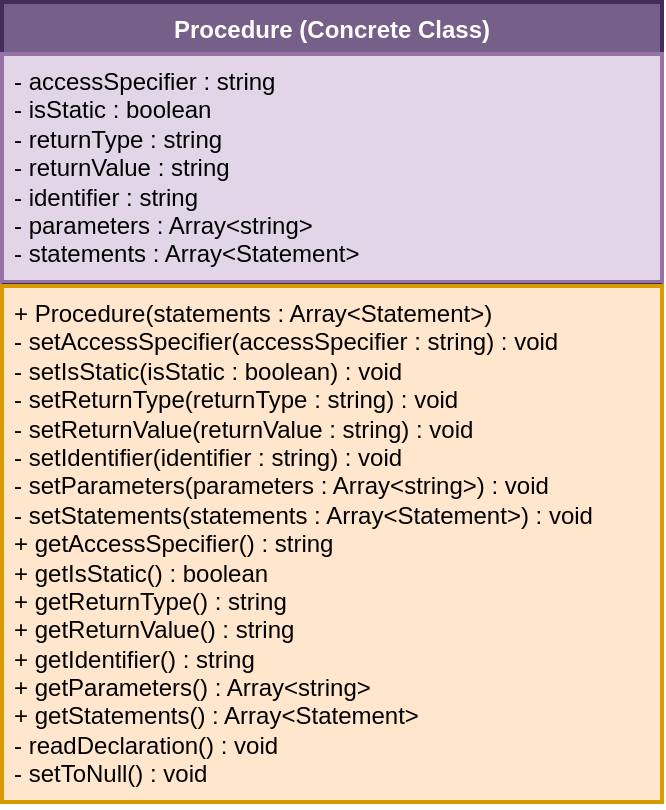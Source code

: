 <mxfile version="26.1.1" pages="7">
  <diagram id="NJj6BLMLly_D-ggMEtTq" name="Procedure">
    <mxGraphModel dx="1201" dy="518" grid="1" gridSize="10" guides="1" tooltips="1" connect="1" arrows="1" fold="1" page="1" pageScale="1" pageWidth="850" pageHeight="1100" math="0" shadow="0">
      <root>
        <mxCell id="0" />
        <mxCell id="1" parent="0" />
        <mxCell id="MaiBr4vYi7MHLbBlAFeb-1" value="Procedure (Concrete Class)" style="swimlane;fontStyle=1;align=center;verticalAlign=top;childLayout=stackLayout;horizontal=1;startSize=26;horizontalStack=0;resizeParent=1;resizeParentMax=0;resizeLast=0;collapsible=1;marginBottom=0;whiteSpace=wrap;html=1;fillColor=#76608a;strokeColor=#432D57;fontColor=#ffffff;strokeWidth=2;" vertex="1" parent="1">
          <mxGeometry x="320" y="240" width="330" height="400" as="geometry">
            <mxRectangle x="130" y="170" width="100" height="30" as="alternateBounds" />
          </mxGeometry>
        </mxCell>
        <mxCell id="MaiBr4vYi7MHLbBlAFeb-2" value="- accessSpecifier : string&lt;div&gt;- isStatic : boolean&lt;/div&gt;&lt;div&gt;- returnType : string&lt;/div&gt;&lt;div&gt;- returnValue : string&lt;/div&gt;&lt;div&gt;- identifier : string&lt;/div&gt;&lt;div&gt;- parameters : Array&amp;lt;string&amp;gt;&lt;/div&gt;&lt;div&gt;- statements : Array&amp;lt;Statement&amp;gt;&lt;/div&gt;" style="text;strokeColor=#9673a6;fillColor=#e1d5e7;align=left;verticalAlign=top;spacingLeft=4;spacingRight=4;overflow=hidden;rotatable=0;points=[[0,0.5],[1,0.5]];portConstraint=eastwest;whiteSpace=wrap;html=1;strokeWidth=2;" vertex="1" parent="MaiBr4vYi7MHLbBlAFeb-1">
          <mxGeometry y="26" width="330" height="114" as="geometry" />
        </mxCell>
        <mxCell id="MaiBr4vYi7MHLbBlAFeb-3" value="" style="line;strokeWidth=1;fillColor=none;align=left;verticalAlign=middle;spacingTop=-1;spacingLeft=3;spacingRight=3;rotatable=0;labelPosition=right;points=[];portConstraint=eastwest;strokeColor=inherit;" vertex="1" parent="MaiBr4vYi7MHLbBlAFeb-1">
          <mxGeometry y="140" width="330" height="2" as="geometry" />
        </mxCell>
        <mxCell id="MaiBr4vYi7MHLbBlAFeb-4" value="+ Procedure(statements : Array&amp;lt;Statement&amp;gt;)&lt;div&gt;- setAccessSpecifier(accessSpecifier : string) : void&lt;/div&gt;&lt;div&gt;- setIsStatic(isStatic : boolean) : void&lt;/div&gt;&lt;div&gt;- setReturnType(returnType : string) : void&lt;/div&gt;&lt;div&gt;- setReturnValue(returnValue : string) : void&lt;/div&gt;&lt;div&gt;- setIdentifier(identifier : string) : void&lt;/div&gt;&lt;div&gt;- setParameters(parameters : Array&amp;lt;string&amp;gt;) : void&lt;/div&gt;&lt;div&gt;- setStatements(statements : Array&amp;lt;Statement&amp;gt;) : void&lt;/div&gt;&lt;div&gt;+ getAccessSpecifier() : string&lt;/div&gt;&lt;div&gt;+ getIsStatic() : boolean&lt;/div&gt;&lt;div&gt;+ getReturnType() : string&lt;/div&gt;&lt;div&gt;+ getReturnValue() : string&lt;/div&gt;&lt;div&gt;+ getIdentifier() : string&lt;/div&gt;&lt;div&gt;+ getParameters() : Array&amp;lt;string&amp;gt;&lt;/div&gt;&lt;div&gt;+ getStatements() : Array&amp;lt;Statement&amp;gt;&lt;/div&gt;&lt;div&gt;- readDeclaration() : void&lt;/div&gt;&lt;div&gt;- setToNull() : void&lt;/div&gt;" style="text;strokeColor=#d79b00;fillColor=#ffe6cc;align=left;verticalAlign=top;spacingLeft=4;spacingRight=4;overflow=hidden;rotatable=0;points=[[0,0.5],[1,0.5]];portConstraint=eastwest;whiteSpace=wrap;html=1;strokeWidth=2;" vertex="1" parent="MaiBr4vYi7MHLbBlAFeb-1">
          <mxGeometry y="142" width="330" height="258" as="geometry" />
        </mxCell>
      </root>
    </mxGraphModel>
  </diagram>
  <diagram id="zC5WFAJEQ0cDoVNZ6wN_" name="Statement">
    <mxGraphModel dx="2291" dy="621" grid="1" gridSize="10" guides="1" tooltips="1" connect="1" arrows="1" fold="1" page="1" pageScale="1" pageWidth="850" pageHeight="1100" math="0" shadow="0">
      <root>
        <mxCell id="0" />
        <mxCell id="1" parent="0" />
        <mxCell id="wHSyqtjAf_ASgK_JUZsZ-1" value="Statement (Concrete Class)" style="swimlane;fontStyle=1;align=center;verticalAlign=top;childLayout=stackLayout;horizontal=1;startSize=26;horizontalStack=0;resizeParent=1;resizeParentMax=0;resizeLast=0;collapsible=1;marginBottom=0;whiteSpace=wrap;html=1;fillColor=#76608a;strokeColor=#432D57;fontColor=#ffffff;strokeWidth=2;" parent="1" vertex="1">
          <mxGeometry x="280" y="245" width="280" height="360" as="geometry">
            <mxRectangle x="130" y="170" width="100" height="30" as="alternateBounds" />
          </mxGeometry>
        </mxCell>
        <mxCell id="wHSyqtjAf_ASgK_JUZsZ-2" value="&lt;div&gt;- text : string&lt;/div&gt;- keywords : List&amp;lt;string&amp;gt;&lt;div&gt;&lt;div&gt;- depth: num&lt;/div&gt;&lt;div&gt;- textPos : num&lt;/div&gt;&lt;div&gt;- codePos : num&lt;/div&gt;&lt;/div&gt;" style="text;strokeColor=#9673a6;fillColor=#e1d5e7;align=left;verticalAlign=top;spacingLeft=4;spacingRight=4;overflow=hidden;rotatable=0;points=[[0,0.5],[1,0.5]];portConstraint=eastwest;whiteSpace=wrap;html=1;strokeWidth=2;" parent="wHSyqtjAf_ASgK_JUZsZ-1" vertex="1">
          <mxGeometry y="26" width="280" height="84" as="geometry" />
        </mxCell>
        <mxCell id="wHSyqtjAf_ASgK_JUZsZ-3" value="" style="line;strokeWidth=1;fillColor=none;align=left;verticalAlign=middle;spacingTop=-1;spacingLeft=3;spacingRight=3;rotatable=0;labelPosition=right;points=[];portConstraint=eastwest;strokeColor=inherit;" parent="wHSyqtjAf_ASgK_JUZsZ-1" vertex="1">
          <mxGeometry y="110" width="280" height="2" as="geometry" />
        </mxCell>
        <mxCell id="wHSyqtjAf_ASgK_JUZsZ-4" value="+ Statement(text : Array&amp;lt;string&amp;gt;,&amp;nbsp; textPos : num)&lt;div&gt;+ methodIndex() : Array&amp;lt;string&amp;gt;&lt;/div&gt;&lt;div&gt;- setText(text : string) : void&lt;/div&gt;&lt;div&gt;- addKeyword(keyword : string) : void&lt;/div&gt;&lt;div&gt;- remKeywords() : void&lt;/div&gt;&lt;div&gt;&lt;span style=&quot;background-color: transparent; color: light-dark(rgb(0, 0, 0), rgb(255, 255, 255));&quot;&gt;- setDepth() : void&lt;/span&gt;&lt;/div&gt;&lt;div&gt;- setTextPos(textPos : num) : void&lt;/div&gt;&lt;div&gt;+ setCodePos(codePos : num) : void&lt;/div&gt;&lt;div&gt;+ mutateBase(text : Array&amp;lt;string&amp;gt;) : void&lt;/div&gt;&lt;div&gt;+ getText() : Array&amp;lt;string&amp;gt;&lt;/div&gt;&lt;div&gt;+ getKeywords() : List&amp;lt;string&amp;gt;&lt;/div&gt;&lt;div&gt;+ getKeyword(index : num) : string&lt;/div&gt;&lt;div&gt;&lt;span style=&quot;background-color: transparent; color: light-dark(rgb(0, 0, 0), rgb(255, 255, 255));&quot;&gt;+ getDepth() : num&lt;/span&gt;&lt;/div&gt;&lt;div&gt;+ getTextPos() : num&lt;/div&gt;&lt;div&gt;+ getCodePos() : num&lt;/div&gt;&lt;div&gt;- findKeywords() : void&lt;/div&gt;" style="text;strokeColor=#d79b00;fillColor=#ffe6cc;align=left;verticalAlign=top;spacingLeft=4;spacingRight=4;overflow=hidden;rotatable=0;points=[[0,0.5],[1,0.5]];portConstraint=eastwest;whiteSpace=wrap;html=1;strokeWidth=2;" parent="wHSyqtjAf_ASgK_JUZsZ-1" vertex="1">
          <mxGeometry y="112" width="280" height="248" as="geometry" />
        </mxCell>
        <mxCell id="wHSyqtjAf_ASgK_JUZsZ-15" style="edgeStyle=orthogonalEdgeStyle;rounded=0;orthogonalLoop=1;jettySize=auto;html=1;exitX=0.5;exitY=0;exitDx=0;exitDy=0;entryX=0.5;entryY=1;entryDx=0;entryDy=0;" parent="1" source="wHSyqtjAf_ASgK_JUZsZ-11" target="wHSyqtjAf_ASgK_JUZsZ-1" edge="1">
          <mxGeometry relative="1" as="geometry" />
        </mxCell>
        <mxCell id="wHSyqtjAf_ASgK_JUZsZ-11" value="DeclarationStatement (Concrete Class)" style="swimlane;fontStyle=1;align=center;verticalAlign=top;childLayout=stackLayout;horizontal=1;startSize=26;horizontalStack=0;resizeParent=1;resizeParentMax=0;resizeLast=0;collapsible=1;marginBottom=0;whiteSpace=wrap;html=1;fillColor=#76608a;strokeColor=#432D57;fontColor=#ffffff;strokeWidth=2;" parent="1" vertex="1">
          <mxGeometry x="-95" y="775" width="240" height="80" as="geometry">
            <mxRectangle x="130" y="170" width="100" height="30" as="alternateBounds" />
          </mxGeometry>
        </mxCell>
        <mxCell id="wHSyqtjAf_ASgK_JUZsZ-12" value="+ field: type" style="text;strokeColor=#9673a6;fillColor=#e1d5e7;align=left;verticalAlign=top;spacingLeft=4;spacingRight=4;overflow=hidden;rotatable=0;points=[[0,0.5],[1,0.5]];portConstraint=eastwest;whiteSpace=wrap;html=1;strokeWidth=2;" parent="wHSyqtjAf_ASgK_JUZsZ-11" vertex="1">
          <mxGeometry y="26" width="240" height="26" as="geometry" />
        </mxCell>
        <mxCell id="wHSyqtjAf_ASgK_JUZsZ-13" value="" style="line;strokeWidth=1;fillColor=none;align=left;verticalAlign=middle;spacingTop=-1;spacingLeft=3;spacingRight=3;rotatable=0;labelPosition=right;points=[];portConstraint=eastwest;strokeColor=inherit;" parent="wHSyqtjAf_ASgK_JUZsZ-11" vertex="1">
          <mxGeometry y="52" width="240" height="2" as="geometry" />
        </mxCell>
        <mxCell id="wHSyqtjAf_ASgK_JUZsZ-14" value="+ method(type): type" style="text;strokeColor=#d79b00;fillColor=#ffe6cc;align=left;verticalAlign=top;spacingLeft=4;spacingRight=4;overflow=hidden;rotatable=0;points=[[0,0.5],[1,0.5]];portConstraint=eastwest;whiteSpace=wrap;html=1;strokeWidth=2;" parent="wHSyqtjAf_ASgK_JUZsZ-11" vertex="1">
          <mxGeometry y="54" width="240" height="26" as="geometry" />
        </mxCell>
        <mxCell id="wHSyqtjAf_ASgK_JUZsZ-20" style="edgeStyle=orthogonalEdgeStyle;rounded=0;orthogonalLoop=1;jettySize=auto;html=1;exitX=0.5;exitY=0;exitDx=0;exitDy=0;entryX=0.5;entryY=1;entryDx=0;entryDy=0;" parent="1" source="wHSyqtjAf_ASgK_JUZsZ-16" target="wHSyqtjAf_ASgK_JUZsZ-1" edge="1">
          <mxGeometry relative="1" as="geometry" />
        </mxCell>
        <mxCell id="wHSyqtjAf_ASgK_JUZsZ-16" value="IOStatement (Concrete Class)" style="swimlane;fontStyle=1;align=center;verticalAlign=top;childLayout=stackLayout;horizontal=1;startSize=26;horizontalStack=0;resizeParent=1;resizeParentMax=0;resizeLast=0;collapsible=1;marginBottom=0;whiteSpace=wrap;html=1;fillColor=#76608a;strokeColor=#432D57;fontColor=#ffffff;strokeWidth=2;" parent="1" vertex="1">
          <mxGeometry x="185" y="775" width="210" height="80" as="geometry">
            <mxRectangle x="130" y="170" width="100" height="30" as="alternateBounds" />
          </mxGeometry>
        </mxCell>
        <mxCell id="wHSyqtjAf_ASgK_JUZsZ-17" value="+ field: type" style="text;strokeColor=#9673a6;fillColor=#e1d5e7;align=left;verticalAlign=top;spacingLeft=4;spacingRight=4;overflow=hidden;rotatable=0;points=[[0,0.5],[1,0.5]];portConstraint=eastwest;whiteSpace=wrap;html=1;strokeWidth=2;" parent="wHSyqtjAf_ASgK_JUZsZ-16" vertex="1">
          <mxGeometry y="26" width="210" height="26" as="geometry" />
        </mxCell>
        <mxCell id="wHSyqtjAf_ASgK_JUZsZ-18" value="" style="line;strokeWidth=1;fillColor=none;align=left;verticalAlign=middle;spacingTop=-1;spacingLeft=3;spacingRight=3;rotatable=0;labelPosition=right;points=[];portConstraint=eastwest;strokeColor=inherit;" parent="wHSyqtjAf_ASgK_JUZsZ-16" vertex="1">
          <mxGeometry y="52" width="210" height="2" as="geometry" />
        </mxCell>
        <mxCell id="wHSyqtjAf_ASgK_JUZsZ-19" value="+ method(type): type" style="text;strokeColor=#d79b00;fillColor=#ffe6cc;align=left;verticalAlign=top;spacingLeft=4;spacingRight=4;overflow=hidden;rotatable=0;points=[[0,0.5],[1,0.5]];portConstraint=eastwest;whiteSpace=wrap;html=1;strokeWidth=2;" parent="wHSyqtjAf_ASgK_JUZsZ-16" vertex="1">
          <mxGeometry y="54" width="210" height="26" as="geometry" />
        </mxCell>
        <mxCell id="wHSyqtjAf_ASgK_JUZsZ-30" style="edgeStyle=orthogonalEdgeStyle;rounded=0;orthogonalLoop=1;jettySize=auto;html=1;exitX=0.5;exitY=0;exitDx=0;exitDy=0;entryX=0.5;entryY=1;entryDx=0;entryDy=0;" parent="1" source="wHSyqtjAf_ASgK_JUZsZ-21" target="wHSyqtjAf_ASgK_JUZsZ-1" edge="1">
          <mxGeometry relative="1" as="geometry" />
        </mxCell>
        <mxCell id="wHSyqtjAf_ASgK_JUZsZ-21" value="ConditionStatement (Concrete CLass)" style="swimlane;fontStyle=1;align=center;verticalAlign=top;childLayout=stackLayout;horizontal=1;startSize=26;horizontalStack=0;resizeParent=1;resizeParentMax=0;resizeLast=0;collapsible=1;marginBottom=0;whiteSpace=wrap;html=1;fillColor=#76608a;strokeColor=#432D57;fontColor=#ffffff;strokeWidth=2;" parent="1" vertex="1">
          <mxGeometry x="725" y="775" width="230" height="80" as="geometry">
            <mxRectangle x="130" y="170" width="100" height="30" as="alternateBounds" />
          </mxGeometry>
        </mxCell>
        <mxCell id="wHSyqtjAf_ASgK_JUZsZ-22" value="+ field: type" style="text;strokeColor=#9673a6;fillColor=#e1d5e7;align=left;verticalAlign=top;spacingLeft=4;spacingRight=4;overflow=hidden;rotatable=0;points=[[0,0.5],[1,0.5]];portConstraint=eastwest;whiteSpace=wrap;html=1;strokeWidth=2;" parent="wHSyqtjAf_ASgK_JUZsZ-21" vertex="1">
          <mxGeometry y="26" width="230" height="26" as="geometry" />
        </mxCell>
        <mxCell id="wHSyqtjAf_ASgK_JUZsZ-23" value="" style="line;strokeWidth=1;fillColor=none;align=left;verticalAlign=middle;spacingTop=-1;spacingLeft=3;spacingRight=3;rotatable=0;labelPosition=right;points=[];portConstraint=eastwest;strokeColor=inherit;" parent="wHSyqtjAf_ASgK_JUZsZ-21" vertex="1">
          <mxGeometry y="52" width="230" height="2" as="geometry" />
        </mxCell>
        <mxCell id="wHSyqtjAf_ASgK_JUZsZ-24" value="+ method(type): type" style="text;strokeColor=#d79b00;fillColor=#ffe6cc;align=left;verticalAlign=top;spacingLeft=4;spacingRight=4;overflow=hidden;rotatable=0;points=[[0,0.5],[1,0.5]];portConstraint=eastwest;whiteSpace=wrap;html=1;strokeWidth=2;" parent="wHSyqtjAf_ASgK_JUZsZ-21" vertex="1">
          <mxGeometry y="54" width="230" height="26" as="geometry" />
        </mxCell>
        <mxCell id="wHSyqtjAf_ASgK_JUZsZ-29" style="edgeStyle=orthogonalEdgeStyle;rounded=0;orthogonalLoop=1;jettySize=auto;html=1;exitX=0.5;exitY=0;exitDx=0;exitDy=0;entryX=0.5;entryY=1;entryDx=0;entryDy=0;" parent="1" source="wHSyqtjAf_ASgK_JUZsZ-25" target="wHSyqtjAf_ASgK_JUZsZ-1" edge="1">
          <mxGeometry relative="1" as="geometry" />
        </mxCell>
        <mxCell id="wHSyqtjAf_ASgK_JUZsZ-25" value="LoopStatement (Concrete Class)" style="swimlane;fontStyle=1;align=center;verticalAlign=top;childLayout=stackLayout;horizontal=1;startSize=26;horizontalStack=0;resizeParent=1;resizeParentMax=0;resizeLast=0;collapsible=1;marginBottom=0;whiteSpace=wrap;html=1;fillColor=#76608a;strokeColor=#432D57;fontColor=#ffffff;strokeWidth=2;" parent="1" vertex="1">
          <mxGeometry x="450" y="775" width="225" height="80" as="geometry">
            <mxRectangle x="130" y="170" width="100" height="30" as="alternateBounds" />
          </mxGeometry>
        </mxCell>
        <mxCell id="wHSyqtjAf_ASgK_JUZsZ-26" value="+ field: type" style="text;strokeColor=#9673a6;fillColor=#e1d5e7;align=left;verticalAlign=top;spacingLeft=4;spacingRight=4;overflow=hidden;rotatable=0;points=[[0,0.5],[1,0.5]];portConstraint=eastwest;whiteSpace=wrap;html=1;strokeWidth=2;" parent="wHSyqtjAf_ASgK_JUZsZ-25" vertex="1">
          <mxGeometry y="26" width="225" height="26" as="geometry" />
        </mxCell>
        <mxCell id="wHSyqtjAf_ASgK_JUZsZ-27" value="" style="line;strokeWidth=1;fillColor=none;align=left;verticalAlign=middle;spacingTop=-1;spacingLeft=3;spacingRight=3;rotatable=0;labelPosition=right;points=[];portConstraint=eastwest;strokeColor=inherit;" parent="wHSyqtjAf_ASgK_JUZsZ-25" vertex="1">
          <mxGeometry y="52" width="225" height="2" as="geometry" />
        </mxCell>
        <mxCell id="wHSyqtjAf_ASgK_JUZsZ-28" value="+ method(type): type" style="text;strokeColor=#d79b00;fillColor=#ffe6cc;align=left;verticalAlign=top;spacingLeft=4;spacingRight=4;overflow=hidden;rotatable=0;points=[[0,0.5],[1,0.5]];portConstraint=eastwest;whiteSpace=wrap;html=1;strokeWidth=2;" parent="wHSyqtjAf_ASgK_JUZsZ-25" vertex="1">
          <mxGeometry y="54" width="225" height="26" as="geometry" />
        </mxCell>
      </root>
    </mxGraphModel>
  </diagram>
  <diagram id="C5RBs43oDa-KdzZeNtuy" name="Grouper">
    <mxGraphModel dx="1276" dy="606" grid="1" gridSize="10" guides="1" tooltips="1" connect="1" arrows="1" fold="1" page="1" pageScale="1" pageWidth="827" pageHeight="1169" math="0" shadow="0">
      <root>
        <mxCell id="WIyWlLk6GJQsqaUBKTNV-0" />
        <mxCell id="WIyWlLk6GJQsqaUBKTNV-1" parent="WIyWlLk6GJQsqaUBKTNV-0" />
        <mxCell id="855RGL7fszjHZQp88sN6-0" value="Grouper (Concrete Class)" style="swimlane;fontStyle=1;align=center;verticalAlign=top;childLayout=stackLayout;horizontal=1;startSize=26;horizontalStack=0;resizeParent=1;resizeParentMax=0;resizeLast=0;collapsible=1;marginBottom=0;whiteSpace=wrap;html=1;fillColor=#76608a;strokeColor=#432D57;fontColor=#ffffff;strokeWidth=2;" parent="WIyWlLk6GJQsqaUBKTNV-1" vertex="1">
          <mxGeometry x="289" y="375" width="250" height="420" as="geometry">
            <mxRectangle x="130" y="170" width="100" height="30" as="alternateBounds" />
          </mxGeometry>
        </mxCell>
        <mxCell id="855RGL7fszjHZQp88sN6-1" value="- finalText : List&amp;lt;string&amp;gt;&lt;div&gt;- result : List&amp;lt;string&amp;gt;&lt;/div&gt;&lt;div&gt;- current : StringBuilder&lt;/div&gt;&lt;div&gt;- baseText : string&lt;/div&gt;&lt;div&gt;- inQuotes : boolean&lt;/div&gt;&lt;div&gt;- inBrackets : boolean&lt;/div&gt;&lt;div&gt;- quoteChar : char&lt;/div&gt;&lt;div&gt;- bracketChar : char&lt;/div&gt;&lt;div&gt;- bracketDepth : Array&amp;lt;num&amp;gt;&lt;/div&gt;" style="text;strokeColor=#9673a6;fillColor=#e1d5e7;align=left;verticalAlign=top;spacingLeft=4;spacingRight=4;overflow=hidden;rotatable=0;points=[[0,0.5],[1,0.5]];portConstraint=eastwest;whiteSpace=wrap;html=1;strokeWidth=2;" parent="855RGL7fszjHZQp88sN6-0" vertex="1">
          <mxGeometry y="26" width="250" height="144" as="geometry" />
        </mxCell>
        <mxCell id="855RGL7fszjHZQp88sN6-2" value="" style="line;strokeWidth=1;fillColor=none;align=left;verticalAlign=middle;spacingTop=-1;spacingLeft=3;spacingRight=3;rotatable=0;labelPosition=right;points=[];portConstraint=eastwest;strokeColor=inherit;" parent="855RGL7fszjHZQp88sN6-0" vertex="1">
          <mxGeometry y="170" width="250" height="2" as="geometry" />
        </mxCell>
        <mxCell id="855RGL7fszjHZQp88sN6-3" value="+ Grouper(text : string)&lt;div&gt;+ methodIndex() : Array&amp;lt;string&amp;gt;&lt;br&gt;&lt;div&gt;- makeReady() : void&lt;/div&gt;&lt;div&gt;&lt;div&gt;+ setDefaults() : void&lt;/div&gt;&lt;div&gt;- setBaseText(baseText : string) : void&lt;/div&gt;&lt;/div&gt;&lt;div&gt;&lt;span style=&quot;background-color: transparent; color: light-dark(rgb(0, 0, 0), rgb(255, 255, 255));&quot;&gt;- setInBrackets(inBrackets : boolean) : void&lt;/span&gt;&lt;/div&gt;&lt;div&gt;&lt;div&gt;- setInQuotes(inQuotes : boolean) : void&lt;/div&gt;&lt;div&gt;&lt;span style=&quot;background-color: transparent; color: light-dark(rgb(0, 0, 0), rgb(255, 255, 255));&quot;&gt;- setQuoteChar(quoteChar : char) : void&lt;/span&gt;&lt;/div&gt;&lt;div&gt;&lt;span style=&quot;background-color: transparent; color: light-dark(rgb(0, 0, 0), rgb(255, 255, 255));&quot;&gt;+ mutateInQuotes() : void&lt;/span&gt;&lt;/div&gt;&lt;div&gt;+ mutateInBrackets() : void&lt;/div&gt;&lt;div&gt;+ mutateBracketDepth(c : char) : void&lt;/div&gt;&lt;div&gt;+ getFinalText() : List&amp;lt;string&amp;gt;&lt;/div&gt;&lt;/div&gt;&lt;div&gt;+ getBaseText() : string&lt;/div&gt;&lt;div&gt;- findCriteria(c : char) : void&lt;/div&gt;&lt;div&gt;- willSplitAtChar(c : char) : boolean&lt;/div&gt;&lt;div&gt;+ group() : List&amp;lt;string&amp;gt;&lt;/div&gt;&lt;/div&gt;" style="text;strokeColor=#d79b00;fillColor=#ffe6cc;align=left;verticalAlign=top;spacingLeft=4;spacingRight=4;overflow=hidden;rotatable=0;points=[[0,0.5],[1,0.5]];portConstraint=eastwest;whiteSpace=wrap;html=1;strokeWidth=2;" parent="855RGL7fszjHZQp88sN6-0" vertex="1">
          <mxGeometry y="172" width="250" height="248" as="geometry" />
        </mxCell>
      </root>
    </mxGraphModel>
  </diagram>
  <diagram id="v_gB2fTUd2UBVGhF8xIB" name="Directories">
    <mxGraphModel dx="2624" dy="1129" grid="1" gridSize="10" guides="1" tooltips="1" connect="1" arrows="1" fold="1" page="1" pageScale="1" pageWidth="850" pageHeight="1100" math="0" shadow="0">
      <root>
        <mxCell id="0" />
        <mxCell id="1" parent="0" />
        <mxCell id="3imwGr31IVDM15hBB14--1" value="Directories (Abstract Class)" style="swimlane;fontStyle=1;align=center;verticalAlign=top;childLayout=stackLayout;horizontal=1;startSize=26;horizontalStack=0;resizeParent=1;resizeParentMax=0;resizeLast=0;collapsible=1;marginBottom=0;whiteSpace=wrap;html=1;fillColor=#a0522d;strokeColor=#6D1F00;fontColor=#ffffff;strokeWidth=2;" vertex="1" parent="1">
          <mxGeometry x="244" y="455" width="361" height="190" as="geometry">
            <mxRectangle x="470" y="140" width="100" height="30" as="alternateBounds" />
          </mxGeometry>
        </mxCell>
        <mxCell id="3imwGr31IVDM15hBB14--2" value="&lt;div&gt;+ static methodIndex() : Array&amp;lt;String&amp;gt;&lt;/div&gt;&lt;div&gt;&lt;span style=&quot;background-color: transparent; color: light-dark(rgb(0, 0, 0), rgb(255, 255, 255));&quot;&gt;+ static currentDir() : string&lt;/span&gt;&lt;/div&gt;&lt;div&gt;- static fileName(filePath : string) : string&lt;/div&gt;- static pathToUserInputDir() : string&lt;div&gt;- static splitPath(filePath : string) : Array&amp;lt;string&amp;gt;&lt;/div&gt;&lt;div&gt;- static buildPath(dirPath : string, fileNameOrPath : string) : string&lt;/div&gt;&lt;div&gt;+ static readPath(&lt;span style=&quot;background-color: transparent; color: light-dark(rgb(0, 0, 0), rgb(255, 255, 255));&quot;&gt;fileNameOrPath: string) : Path&lt;/span&gt;&lt;/div&gt;&lt;div&gt;+ static writePath(fileNameOrPath&lt;span style=&quot;background-color: transparent; color: light-dark(rgb(0, 0, 0), rgb(255, 255, 255));&quot;&gt;&amp;nbsp;: string) : Path&lt;/span&gt;&lt;/div&gt;&lt;div&gt;&lt;span style=&quot;background-color: transparent; color: light-dark(rgb(0, 0, 0), rgb(255, 255, 255));&quot;&gt;+ static readFile(&lt;/span&gt;&lt;span style=&quot;background-color: transparent; color: light-dark(rgb(0, 0, 0), rgb(255, 255, 255));&quot;&gt;fileNameOrPath : string) : File&lt;/span&gt;&lt;/div&gt;&lt;div&gt;&lt;span style=&quot;background-color: transparent; color: light-dark(rgb(0, 0, 0), rgb(255, 255, 255));&quot;&gt;+ static writeFile(&lt;/span&gt;&lt;span style=&quot;background-color: transparent; color: light-dark(rgb(0, 0, 0), rgb(255, 255, 255));&quot;&gt;fileNameOrPath : string) : File&lt;/span&gt;&lt;/div&gt;" style="text;strokeColor=#d79b00;fillColor=#ffe6cc;align=left;verticalAlign=top;spacingLeft=4;spacingRight=4;overflow=hidden;rotatable=0;points=[[0,0.5],[1,0.5]];portConstraint=eastwest;whiteSpace=wrap;html=1;strokeWidth=2;" vertex="1" parent="3imwGr31IVDM15hBB14--1">
          <mxGeometry y="26" width="361" height="164" as="geometry" />
        </mxCell>
      </root>
    </mxGraphModel>
  </diagram>
  <diagram id="XxP3MIyOldN5i15TudFZ" name="Dissector">
    <mxGraphModel dx="2061" dy="887" grid="1" gridSize="10" guides="1" tooltips="1" connect="1" arrows="1" fold="1" page="1" pageScale="1" pageWidth="850" pageHeight="1100" math="0" shadow="0">
      <root>
        <mxCell id="0" />
        <mxCell id="1" parent="0" />
        <mxCell id="7zPTyQV59L7SLcqIKmLS-1" value="Dissector (Concrete Class)" style="swimlane;fontStyle=1;align=center;verticalAlign=top;childLayout=stackLayout;horizontal=1;startSize=26;horizontalStack=0;resizeParent=1;resizeParentMax=0;resizeLast=0;collapsible=1;marginBottom=0;whiteSpace=wrap;html=1;fillColor=#76608a;strokeColor=#432D57;fontColor=#ffffff;strokeWidth=2;" vertex="1" parent="1">
          <mxGeometry x="190" y="230" width="470" height="640" as="geometry">
            <mxRectangle x="130" y="170" width="100" height="30" as="alternateBounds" />
          </mxGeometry>
        </mxCell>
        <mxCell id="7zPTyQV59L7SLcqIKmLS-2" value="" style="line;strokeWidth=1;fillColor=none;align=left;verticalAlign=middle;spacingTop=-1;spacingLeft=3;spacingRight=3;rotatable=0;labelPosition=right;points=[];portConstraint=eastwest;strokeColor=inherit;" vertex="1" parent="7zPTyQV59L7SLcqIKmLS-1">
          <mxGeometry y="26" width="470" height="2" as="geometry" />
        </mxCell>
        <mxCell id="7zPTyQV59L7SLcqIKmLS-3" value="- fileExists: boolean&lt;div&gt;- textFile : File&lt;/div&gt;&lt;div&gt;- reader : Scanner&lt;/div&gt;&lt;div&gt;- fileName : string&lt;/div&gt;&lt;div&gt;- numLines : num&lt;/div&gt;&lt;div&gt;- numFunctions : num&lt;/div&gt;&lt;div&gt;- startStopIndexPair : Array&amp;lt;num&amp;gt;&lt;/div&gt;&lt;div&gt;- functionReturnIndexPairs : Array&amp;lt;Array&amp;lt;num&amp;gt;&amp;gt;&lt;/div&gt;&lt;div&gt;- baseText : Array&amp;lt;string&amp;gt;&lt;/div&gt;&lt;div&gt;- perStatement : Array&amp;lt;Statement&amp;gt;&lt;/div&gt;" style="text;strokeColor=#9673a6;fillColor=#e1d5e7;align=left;verticalAlign=top;spacingLeft=4;spacingRight=4;overflow=hidden;rotatable=0;points=[[0,0.5],[1,0.5]];portConstraint=eastwest;whiteSpace=wrap;html=1;strokeWidth=2;" vertex="1" parent="7zPTyQV59L7SLcqIKmLS-1">
          <mxGeometry y="28" width="470" height="162" as="geometry" />
        </mxCell>
        <mxCell id="7zPTyQV59L7SLcqIKmLS-4" value="+ Dissector(fileName : string)&lt;div&gt;+ Dissector(filePath : Path)&lt;/div&gt;&lt;div&gt;+ Dissector(file : File)&lt;/div&gt;&lt;div&gt;+ setDefaults() : void&lt;br&gt;&lt;div&gt;&lt;div&gt;- setFileExists(fileExists : boolean) : void&lt;/div&gt;&lt;/div&gt;&lt;div&gt;- setTextFile(textFile : File) : void&lt;/div&gt;&lt;div&gt;- setReader(file : File) : void&lt;/div&gt;&lt;div&gt;- setFileName(fileName : string) : void&lt;/div&gt;&lt;div&gt;- setFileName(filePath : Path) : void&lt;/div&gt;&lt;div&gt;- setFileName(file : File) : void&lt;/div&gt;&lt;div&gt;- setNumLines(numLines : num) : void&lt;/div&gt;&lt;div&gt;- setNumFunctions(numFunctions : num) : void&lt;/div&gt;&lt;div&gt;- setStartStopIndexPair(startStopIndexPair : Array&amp;lt;num&amp;gt;) : void&lt;/div&gt;&lt;div&gt;- setFunctionReturnIndexPairs(functionReturnIndexPairs : Array&amp;lt;Array&amp;lt;num&amp;gt;&amp;gt;) : void&lt;/div&gt;&lt;div&gt;- setBaseText(baseText : Array&amp;lt;string&amp;gt;) : void&lt;/div&gt;&lt;div&gt;- setPerStatement(perStatement : Array&amp;lt;Statement&amp;gt;) : void&lt;/div&gt;&lt;div&gt;+ getFileExists() : boolean&lt;/div&gt;&lt;/div&gt;&lt;div&gt;+ getTextFile() : FIle&lt;/div&gt;&lt;div&gt;+ getFileName() : string&lt;/div&gt;&lt;div&gt;+ getNumLines() : num&lt;/div&gt;&lt;div&gt;+ getNumFunctions() : num&lt;/div&gt;&lt;div&gt;+ getStartStopIndexPair() : Array&amp;lt;num&amp;gt;&lt;/div&gt;&lt;div&gt;+ getFunctionReturnIndexPairs() : Array&amp;lt;Array&amp;lt;num&amp;gt;&amp;gt;&lt;/div&gt;&lt;div&gt;+ getBaseText() : Array&amp;lt;string&amp;gt;&lt;/div&gt;&lt;div&gt;+ getPerStatement() : Array&amp;lt;Statement&amp;gt;&lt;/div&gt;&lt;div&gt;- checkFileExists(fileName : string) : void&lt;/div&gt;&lt;div&gt;- readData() : void&lt;/div&gt;" style="text;strokeColor=#d79b00;fillColor=#ffe6cc;align=left;verticalAlign=top;spacingLeft=4;spacingRight=4;overflow=hidden;rotatable=0;points=[[0,0.5],[1,0.5]];portConstraint=eastwest;whiteSpace=wrap;html=1;strokeWidth=2;" vertex="1" parent="7zPTyQV59L7SLcqIKmLS-1">
          <mxGeometry y="190" width="470" height="450" as="geometry" />
        </mxCell>
      </root>
    </mxGraphModel>
  </diagram>
  <diagram id="hvglyU1m0Y9enLJka0wj" name="Variable">
    <mxGraphModel dx="560" dy="511" grid="1" gridSize="10" guides="1" tooltips="1" connect="1" arrows="1" fold="1" page="1" pageScale="1" pageWidth="850" pageHeight="1100" math="0" shadow="0">
      <root>
        <mxCell id="0" />
        <mxCell id="1" parent="0" />
        <mxCell id="-9duNk8qxMCQ1W9nFPoX-1" value="Variable (Concrete Class)" style="swimlane;fontStyle=1;align=center;verticalAlign=top;childLayout=stackLayout;horizontal=1;startSize=26;horizontalStack=0;resizeParent=1;resizeParentMax=0;resizeLast=0;collapsible=1;marginBottom=0;whiteSpace=wrap;html=1;fillColor=#76608a;strokeColor=#432D57;fontColor=#ffffff;strokeWidth=2;" vertex="1" parent="1">
          <mxGeometry x="270" y="190" width="310" height="320" as="geometry">
            <mxRectangle x="130" y="170" width="100" height="30" as="alternateBounds" />
          </mxGeometry>
        </mxCell>
        <mxCell id="-9duNk8qxMCQ1W9nFPoX-2" value="- accessSpecifier : string&lt;div&gt;- isStatic : boolean&lt;/div&gt;&lt;div&gt;- datatype : string&lt;/div&gt;&lt;div&gt;- identifier : string&lt;/div&gt;&lt;div&gt;- value : string&lt;/div&gt;" style="text;strokeColor=#9673a6;fillColor=#e1d5e7;align=left;verticalAlign=top;spacingLeft=4;spacingRight=4;overflow=hidden;rotatable=0;points=[[0,0.5],[1,0.5]];portConstraint=eastwest;whiteSpace=wrap;html=1;strokeWidth=2;" vertex="1" parent="-9duNk8qxMCQ1W9nFPoX-1">
          <mxGeometry y="26" width="310" height="84" as="geometry" />
        </mxCell>
        <mxCell id="-9duNk8qxMCQ1W9nFPoX-3" value="" style="line;strokeWidth=1;fillColor=none;align=left;verticalAlign=middle;spacingTop=-1;spacingLeft=3;spacingRight=3;rotatable=0;labelPosition=right;points=[];portConstraint=eastwest;strokeColor=inherit;" vertex="1" parent="-9duNk8qxMCQ1W9nFPoX-1">
          <mxGeometry y="110" width="310" height="2" as="geometry" />
        </mxCell>
        <mxCell id="-9duNk8qxMCQ1W9nFPoX-4" value="+ Variable(statement : Statement)&lt;div&gt;- setAccesSpecifier(accessSpecifier : string) : void&lt;/div&gt;&lt;div&gt;- setIsStatic(isStatic : boolean) : void&lt;/div&gt;&lt;div&gt;- setDatatype(datatype : string) : void&lt;/div&gt;&lt;div&gt;- setIdentifier(identifier : string) : void&lt;/div&gt;&lt;div&gt;+ setValue(value : string) : void&lt;/div&gt;&lt;div&gt;+ getAccessSpecifier() : string&lt;/div&gt;&lt;div&gt;+ getIsStatic() : boolean&lt;/div&gt;&lt;div&gt;+ getDatatype() : string&lt;/div&gt;&lt;div&gt;+ getIdentifier() : string&lt;/div&gt;&lt;div&gt;+ getValue() : string&lt;/div&gt;&lt;div&gt;- readStatement() : void&lt;/div&gt;&lt;div&gt;- setToNull() : void&lt;/div&gt;" style="text;strokeColor=#d79b00;fillColor=#ffe6cc;align=left;verticalAlign=top;spacingLeft=4;spacingRight=4;overflow=hidden;rotatable=0;points=[[0,0.5],[1,0.5]];portConstraint=eastwest;whiteSpace=wrap;html=1;strokeWidth=2;" vertex="1" parent="-9duNk8qxMCQ1W9nFPoX-1">
          <mxGeometry y="112" width="310" height="208" as="geometry" />
        </mxCell>
      </root>
    </mxGraphModel>
  </diagram>
  <diagram id="y_jYHRcUsTovupBygGqE" name="MethodBuilder">
    <mxGraphModel dx="521" dy="613" grid="1" gridSize="10" guides="1" tooltips="1" connect="1" arrows="1" fold="1" page="1" pageScale="1" pageWidth="850" pageHeight="1100" math="0" shadow="0">
      <root>
        <mxCell id="0" />
        <mxCell id="1" parent="0" />
        <mxCell id="Lb2TcBMPVtMxTOc0Fx2f-1" value="MethodBuilder (Concrete Class)" style="swimlane;fontStyle=1;align=center;verticalAlign=top;childLayout=stackLayout;horizontal=1;startSize=26;horizontalStack=0;resizeParent=1;resizeParentMax=0;resizeLast=0;collapsible=1;marginBottom=0;whiteSpace=wrap;html=1;fillColor=#76608a;strokeColor=#432D57;fontColor=#ffffff;strokeWidth=2;" parent="1" vertex="1">
          <mxGeometry x="245" y="400" width="360" height="300" as="geometry">
            <mxRectangle x="130" y="170" width="100" height="30" as="alternateBounds" />
          </mxGeometry>
        </mxCell>
        <mxCell id="Lb2TcBMPVtMxTOc0Fx2f-2" value="- head : Statement&lt;div&gt;- body : Array&amp;lt;Statement&amp;gt;&lt;/div&gt;&lt;div&gt;- tail : string&lt;/div&gt;&lt;div&gt;- returnValue : string&lt;/div&gt;" style="text;strokeColor=#9673a6;fillColor=#e1d5e7;align=left;verticalAlign=top;spacingLeft=4;spacingRight=4;overflow=hidden;rotatable=0;points=[[0,0.5],[1,0.5]];portConstraint=eastwest;whiteSpace=wrap;html=1;strokeWidth=2;" parent="Lb2TcBMPVtMxTOc0Fx2f-1" vertex="1">
          <mxGeometry y="26" width="360" height="74" as="geometry" />
        </mxCell>
        <mxCell id="Lb2TcBMPVtMxTOc0Fx2f-3" value="" style="line;strokeWidth=1;fillColor=none;align=left;verticalAlign=middle;spacingTop=-1;spacingLeft=3;spacingRight=3;rotatable=0;labelPosition=right;points=[];portConstraint=eastwest;strokeColor=inherit;" parent="Lb2TcBMPVtMxTOc0Fx2f-1" vertex="1">
          <mxGeometry y="100" width="360" height="2" as="geometry" />
        </mxCell>
        <mxCell id="Lb2TcBMPVtMxTOc0Fx2f-4" value="+ MethodBuilder()&lt;div&gt;+ MethodBuilder(body : Array&amp;lt;Statement&amp;gt;)&lt;/div&gt;&lt;div&gt;+ MethodBuilder(head : Statement)&lt;/div&gt;&lt;div&gt;+ MethodBuilder(head : string, body : string, returnValue : string)&lt;/div&gt;&lt;div&gt;+ setHead(declaration : Statement) : void&lt;/div&gt;&lt;div&gt;+ setBody(statements : Array&amp;lt;Statement&amp;gt;) : void&lt;/div&gt;&lt;div&gt;+ setTail(tail : string) : void&lt;/div&gt;&lt;div&gt;+ setReturnValue(returnValue : string) : void&lt;/div&gt;&lt;div&gt;+ getHead() : Statement&lt;/div&gt;&lt;div&gt;+ getBody() : Array&amp;lt;Statement&amp;gt;&lt;/div&gt;&lt;div&gt;+ getBody(index : num) : Statement&lt;/div&gt;&lt;div&gt;+ getTail() : string&lt;/div&gt;&lt;div&gt;+ getReturnValue() : string&lt;/div&gt;" style="text;strokeColor=#d79b00;fillColor=#ffe6cc;align=left;verticalAlign=top;spacingLeft=4;spacingRight=4;overflow=hidden;rotatable=0;points=[[0,0.5],[1,0.5]];portConstraint=eastwest;whiteSpace=wrap;html=1;strokeWidth=2;" parent="Lb2TcBMPVtMxTOc0Fx2f-1" vertex="1">
          <mxGeometry y="102" width="360" height="198" as="geometry" />
        </mxCell>
      </root>
    </mxGraphModel>
  </diagram>
</mxfile>
